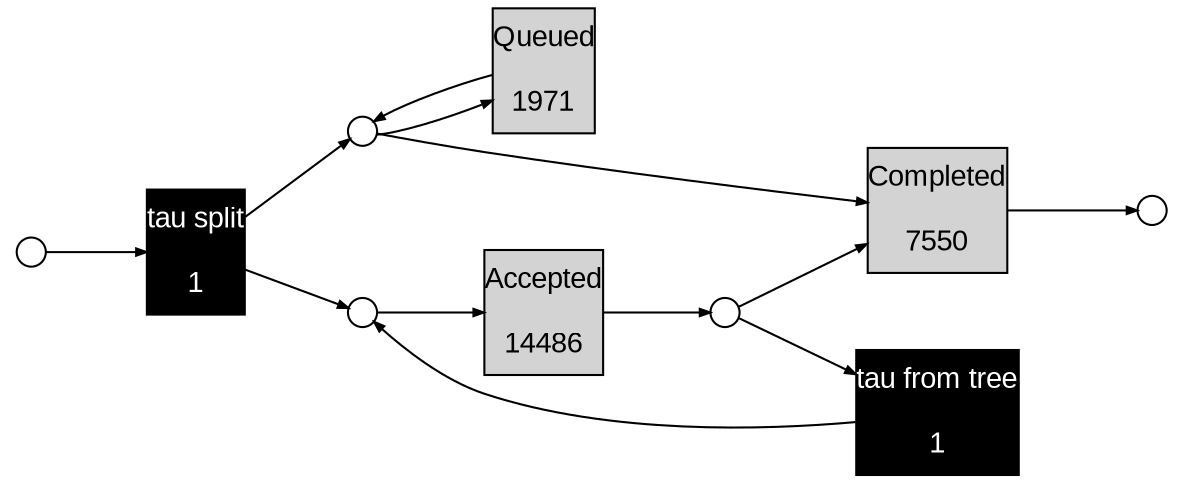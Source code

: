 digraph G { 
ranksep=".3"; fontsize="14"; remincross=true; margin="0.0,0.0"; fontname="Arial";rankdir="LR";
edge [arrowsize="0.5"];
node [height=".2",width=".2",fontname="Arial",fontsize="14"];
ratio=0.4;
id1 [shape="box",margin="0, 0.1",color="black",fontcolor="white",label="tau split\n\n1",style="filled"];
id2 [shape="box",margin="0, 0.1",label="Queued\n\n1971",style="filled"];
id3 [shape="box",margin="0, 0.1",label="Accepted\n\n14486",style="filled"];
id4 [shape="box",margin="0, 0.1",color="black",fontcolor="white",label="tau from tree\n\n1",style="filled"];
id5 [shape="box",margin="0, 0.1",label="Completed\n\n7550",style="filled"];
id6 [shape="circle",label=""];
id7 [shape="circle",label=""];
id8 [shape="circle",label=""];
id9 [shape="circle",label=""];
id10 [shape="circle",label=""];
id2 -> id8
id6 -> id1
id8 -> id2
id8 -> id5
id5 -> id7
id1 -> id10
id3 -> id9
id4 -> id10
id10 -> id3
id9 -> id5
id9 -> id4
id1 -> id8
}